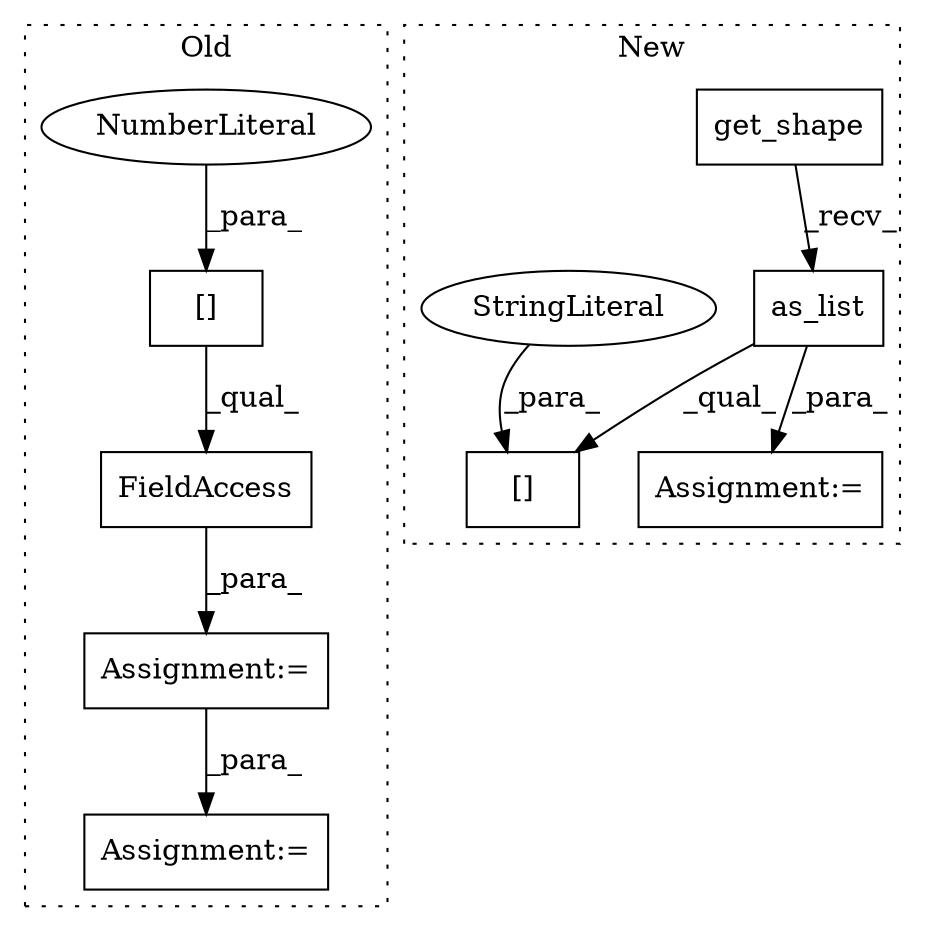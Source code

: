 digraph G {
subgraph cluster0 {
1 [label="[]" a="2" s="1684,1710" l="25,1" shape="box"];
6 [label="NumberLiteral" a="34" s="1709" l="1" shape="ellipse"];
7 [label="FieldAccess" a="22" s="1684" l="33" shape="box"];
8 [label="Assignment:=" a="7" s="1683" l="1" shape="box"];
10 [label="Assignment:=" a="7" s="1737" l="1" shape="box"];
label = "Old";
style="dotted";
}
subgraph cluster1 {
2 [label="get_shape" a="32" s="2344" l="11" shape="box"];
3 [label="[]" a="2" s="2337,2384" l="29,1" shape="box"];
4 [label="StringLiteral" a="45" s="2366" l="18" shape="ellipse"];
5 [label="as_list" a="32" s="2356" l="9" shape="box"];
9 [label="Assignment:=" a="7" s="2713" l="1" shape="box"];
label = "New";
style="dotted";
}
1 -> 7 [label="_qual_"];
2 -> 5 [label="_recv_"];
4 -> 3 [label="_para_"];
5 -> 3 [label="_qual_"];
5 -> 9 [label="_para_"];
6 -> 1 [label="_para_"];
7 -> 8 [label="_para_"];
8 -> 10 [label="_para_"];
}